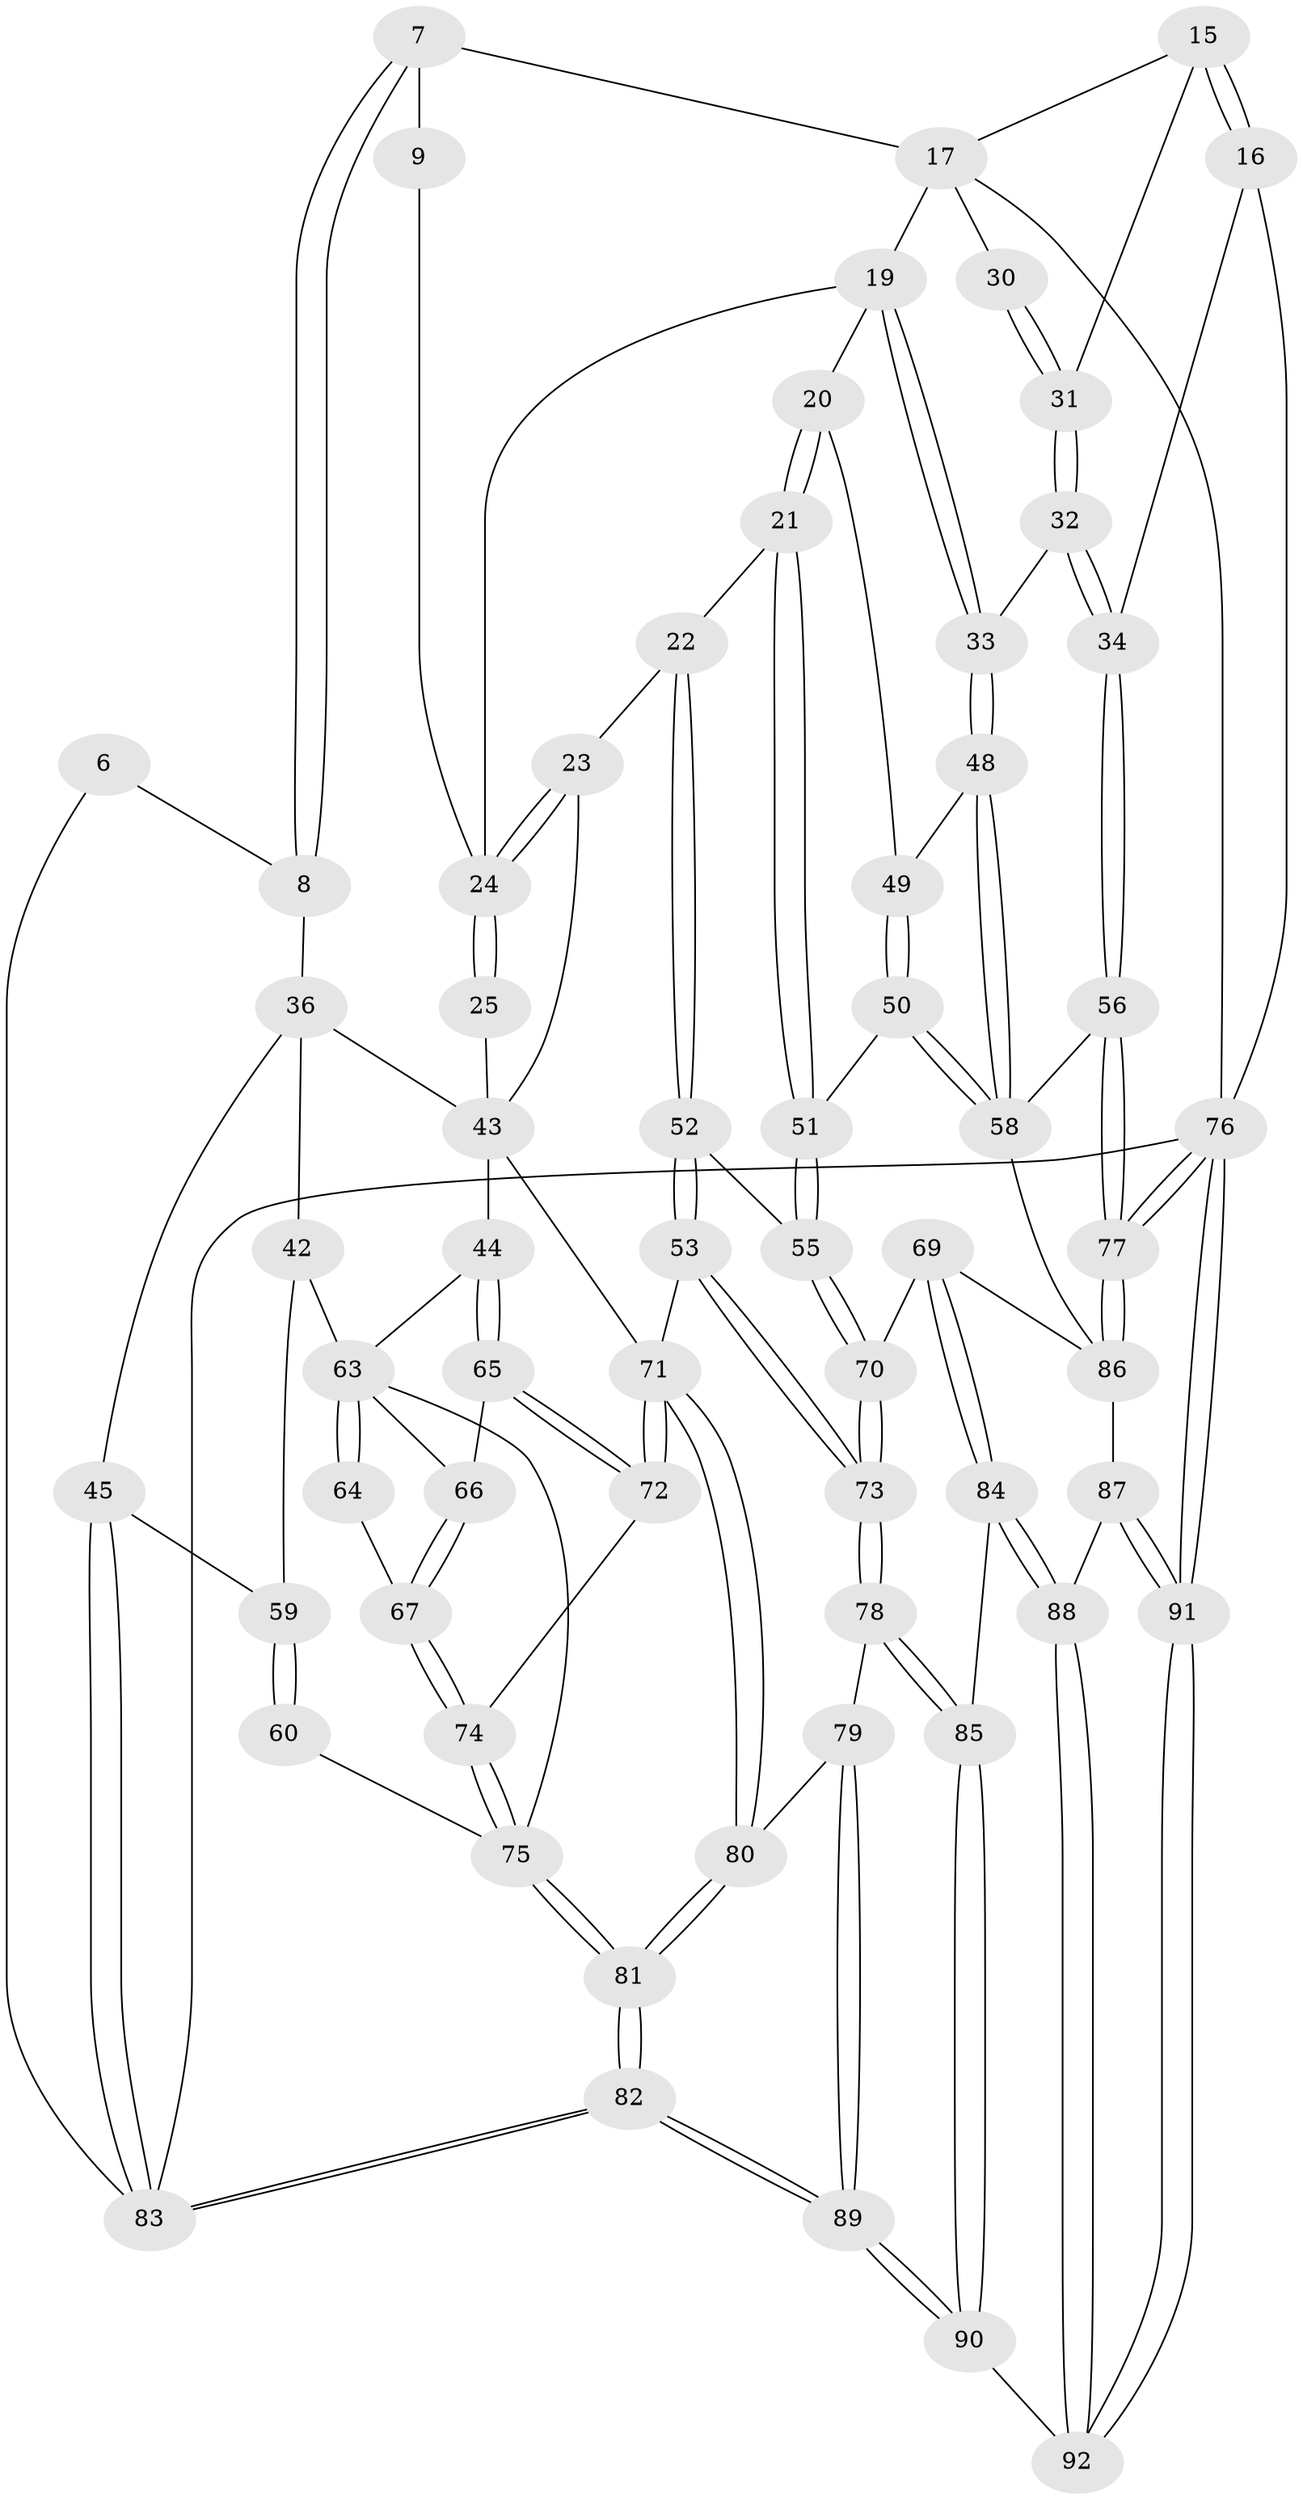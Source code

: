 // original degree distribution, {3: 0.043478260869565216, 4: 0.1956521739130435, 6: 0.21739130434782608, 5: 0.5434782608695652}
// Generated by graph-tools (version 1.1) at 2025/05/03/04/25 22:05:36]
// undirected, 64 vertices, 151 edges
graph export_dot {
graph [start="1"]
  node [color=gray90,style=filled];
  6 [pos="+0.17944702951530153+0"];
  7 [pos="+0.37059920401725516+0.13384939416415625",super="+2"];
  8 [pos="+0.16607648884280254+0.19366414652394864"];
  9 [pos="+0.3917521317411347+0.14434732038654965"];
  15 [pos="+1+0"];
  16 [pos="+1+0"];
  17 [pos="+0.7522360800672723+0.16346322488633722",super="+14+10"];
  19 [pos="+0.6430821736825958+0.34589153497992736",super="+18"];
  20 [pos="+0.609539490553204+0.37612590343274555"];
  21 [pos="+0.5893193702577768+0.38362933506522096"];
  22 [pos="+0.5711039774232473+0.3870074490443781"];
  23 [pos="+0.5518145910719433+0.3832599690901514"];
  24 [pos="+0.49170668554176783+0.32601208701678014",super="+12+13"];
  25 [pos="+0.3901800563708085+0.29078179635583634"];
  30 [pos="+0.7802283820827532+0.18348866651866577"];
  31 [pos="+0.8765807118919073+0.2854167633600831",super="+29"];
  32 [pos="+0.8992120361037426+0.3882057189133549"];
  33 [pos="+0.894925148161015+0.3890980851934218"];
  34 [pos="+1+0.4753145491287107"];
  36 [pos="+0.11123255805490218+0.2656098229606287",super="+28"];
  42 [pos="+0.10434874065892166+0.46452047887677717",super="+41"];
  43 [pos="+0.36448723864151517+0.5453356597908355",super="+37+27"];
  44 [pos="+0.3351206803217207+0.5380042973912237",super="+38"];
  45 [pos="+0+0.6333903734972939",super="+35"];
  48 [pos="+0.769542031171275+0.5204088469886371"];
  49 [pos="+0.682922076764279+0.4768608000250788"];
  50 [pos="+0.6694684356051857+0.5914326335265003"];
  51 [pos="+0.6330785859820937+0.5818205887908571"];
  52 [pos="+0.5266998769205813+0.5944078180705146"];
  53 [pos="+0.4455886165769365+0.6409195327626204"];
  55 [pos="+0.5585687965588875+0.5999377260595359"];
  56 [pos="+1+0.5041013862876176"];
  58 [pos="+0.7576424108980043+0.6647762106155413",super="+57"];
  59 [pos="+0.12654510977823138+0.5311470128729947",super="+47"];
  60 [pos="+0+0.6441291785716876"];
  63 [pos="+0.2063027475566517+0.5819244389326006",super="+61"];
  64 [pos="+0.1418805800667969+0.6612513241021405"];
  65 [pos="+0.24573268916276417+0.6480100762708446"];
  66 [pos="+0.21424712360028852+0.5994690391768904"];
  67 [pos="+0.18849225156761845+0.6864868433333475"];
  69 [pos="+0.7117955726340585+0.7473148489225762"];
  70 [pos="+0.659187260598699+0.7391651014476923"];
  71 [pos="+0.25441873929226466+0.7216468890700136",super="+54"];
  72 [pos="+0.23730169193420558+0.7042583394501389"];
  73 [pos="+0.47088754435732866+0.7594979939128848"];
  74 [pos="+0.1975853385945647+0.6923593836530718"];
  75 [pos="+0.11437914825137808+0.7979321478453414",super="+62"];
  76 [pos="+1+1",super="+4"];
  77 [pos="+1+1"];
  78 [pos="+0.44595942051396237+0.818427974263619"];
  79 [pos="+0.3538888706051172+0.826528064503876"];
  80 [pos="+0.26779653507741075+0.7920017218300348"];
  81 [pos="+0.1525014818965333+0.869361058174072"];
  82 [pos="+0.014915473832562049+1"];
  83 [pos="+0+1",super="+5"];
  84 [pos="+0.6297796699666462+0.8740736470976523"];
  85 [pos="+0.5032032052029728+0.9399913624492494"];
  86 [pos="+0.8172986614776337+0.7974429896791584",super="+68"];
  87 [pos="+0.8053491934906312+0.8432459186505225"];
  88 [pos="+0.7477976791388812+0.9887487017233704"];
  89 [pos="+0.16792696973754412+1"];
  90 [pos="+0.5034331321763341+1"];
  91 [pos="+1+1"];
  92 [pos="+0.7207219513605603+1"];
  6 -- 8;
  6 -- 83;
  7 -- 8;
  7 -- 8;
  7 -- 9 [weight=2];
  7 -- 17;
  8 -- 36;
  9 -- 24;
  15 -- 16;
  15 -- 16;
  15 -- 17;
  15 -- 31;
  16 -- 34;
  16 -- 76;
  17 -- 30;
  17 -- 19 [weight=2];
  17 -- 76;
  19 -- 20;
  19 -- 33;
  19 -- 33;
  19 -- 24;
  20 -- 21;
  20 -- 21;
  20 -- 49;
  21 -- 22;
  21 -- 51;
  21 -- 51;
  22 -- 23;
  22 -- 52;
  22 -- 52;
  23 -- 24;
  23 -- 24;
  23 -- 43;
  24 -- 25 [weight=2];
  24 -- 25;
  25 -- 43;
  30 -- 31;
  30 -- 31;
  31 -- 32;
  31 -- 32;
  32 -- 33;
  32 -- 34;
  32 -- 34;
  33 -- 48;
  33 -- 48;
  34 -- 56;
  34 -- 56;
  36 -- 42;
  36 -- 45;
  36 -- 43;
  42 -- 59 [weight=2];
  42 -- 63;
  43 -- 44 [weight=2];
  43 -- 71;
  44 -- 65;
  44 -- 65;
  44 -- 63;
  45 -- 83 [weight=2];
  45 -- 83;
  45 -- 59;
  48 -- 49;
  48 -- 58;
  48 -- 58;
  49 -- 50;
  49 -- 50;
  50 -- 51;
  50 -- 58;
  50 -- 58;
  51 -- 55;
  51 -- 55;
  52 -- 53;
  52 -- 53;
  52 -- 55;
  53 -- 73;
  53 -- 73;
  53 -- 71;
  55 -- 70;
  55 -- 70;
  56 -- 77;
  56 -- 77;
  56 -- 58;
  58 -- 86;
  59 -- 60 [weight=2];
  59 -- 60;
  60 -- 75;
  63 -- 64 [weight=2];
  63 -- 64;
  63 -- 66;
  63 -- 75;
  64 -- 67;
  65 -- 66;
  65 -- 72;
  65 -- 72;
  66 -- 67;
  66 -- 67;
  67 -- 74;
  67 -- 74;
  69 -- 70;
  69 -- 84;
  69 -- 84;
  69 -- 86;
  70 -- 73;
  70 -- 73;
  71 -- 72;
  71 -- 72;
  71 -- 80;
  71 -- 80;
  72 -- 74;
  73 -- 78;
  73 -- 78;
  74 -- 75;
  74 -- 75;
  75 -- 81;
  75 -- 81;
  76 -- 77;
  76 -- 77;
  76 -- 91;
  76 -- 91;
  76 -- 83 [weight=2];
  77 -- 86;
  77 -- 86;
  78 -- 79;
  78 -- 85;
  78 -- 85;
  79 -- 80;
  79 -- 89;
  79 -- 89;
  80 -- 81;
  80 -- 81;
  81 -- 82;
  81 -- 82;
  82 -- 83;
  82 -- 83;
  82 -- 89;
  82 -- 89;
  84 -- 85;
  84 -- 88;
  84 -- 88;
  85 -- 90;
  85 -- 90;
  86 -- 87;
  87 -- 88;
  87 -- 91;
  87 -- 91;
  88 -- 92;
  88 -- 92;
  89 -- 90;
  89 -- 90;
  90 -- 92;
  91 -- 92;
  91 -- 92;
}
